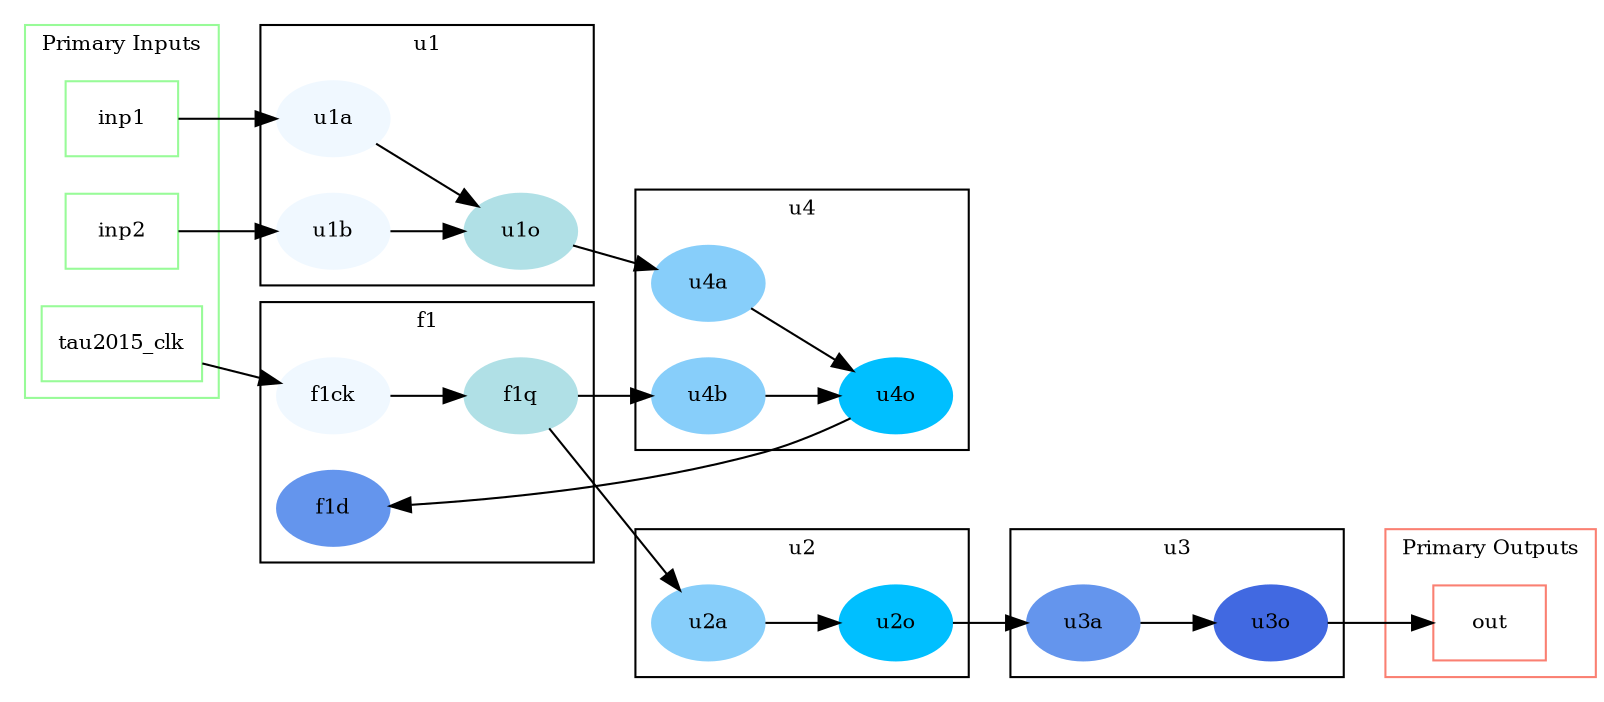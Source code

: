 digraph fwd {
graph [rankdir=LR,fontsize=10];
subgraph clusteru4{
	u4o;
	u4a;
	u4b;
	label = "u4";
}
subgraph clusterf1{
	f1q;
	f1d;
	f1ck;
	label = "f1";
}
subgraph clusteru1{
	u1o;
	u1a;
	u1b;
	label = "u1";
}
subgraph clusteru2{
	u2o;
	u2a;
	label = "u2";
}
subgraph clusteru3{
	u3o;
	u3a;
	label = "u3";
}
subgraph clusterPIs {
color=palegreen;
node [shape=box,color=palegreen,fontsize=10];
label="Primary Inputs";
	inp2;
	tau2015_clk;
	inp1;
}
subgraph clusterPOs {
color=salmon;
node [shape=box,color=salmon,fontsize=10];
label="Primary Outputs";
	out;
}
	inp2->u1b;
	u1b[color=aliceblue,style=filled,fontsize=10]
	tau2015_clk->f1ck;
	f1ck[color=aliceblue,style=filled,fontsize=10]
	inp1->u1a;
	u1a[color=aliceblue,style=filled,fontsize=10]
	u1o[color=powderblue,style=filled,fontsize=10]
	u1b->u1o;
	f1q[color=powderblue,style=filled,fontsize=10]
	f1ck->f1q;
	u1o[color=powderblue,style=filled,fontsize=10]
	u1a->u1o;
	u4a[color=lightskyblue,style=filled,fontsize=10]
	u1o->u4a;
	u2a[color=lightskyblue,style=filled,fontsize=10]
	f1q->u2a;
	u4b[color=lightskyblue,style=filled,fontsize=10]
	f1q->u4b;
	u4o[color=deepskyblue,style=filled,fontsize=10]
	u4a->u4o;
	u2o[color=deepskyblue,style=filled,fontsize=10]
	u2a->u2o;
	u4o[color=deepskyblue,style=filled,fontsize=10]
	u4b->u4o;
	f1d[color=cornflowerblue,style=filled,fontsize=10]
	u4o->f1d;
	u3a[color=cornflowerblue,style=filled,fontsize=10]
	u2o->u3a;
	u3o[color=royalblue,style=filled,fontsize=10]
	u3a->u3o;
	u3o->out;
}

